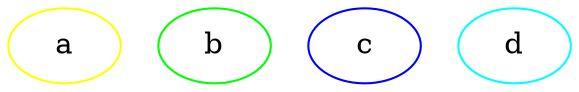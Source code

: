 digraph {
    node[color=green]

    a[color=yellow]
    b

    subgraph {
        node[color=cyan]

        c[color=blue]
        d
    }
}
